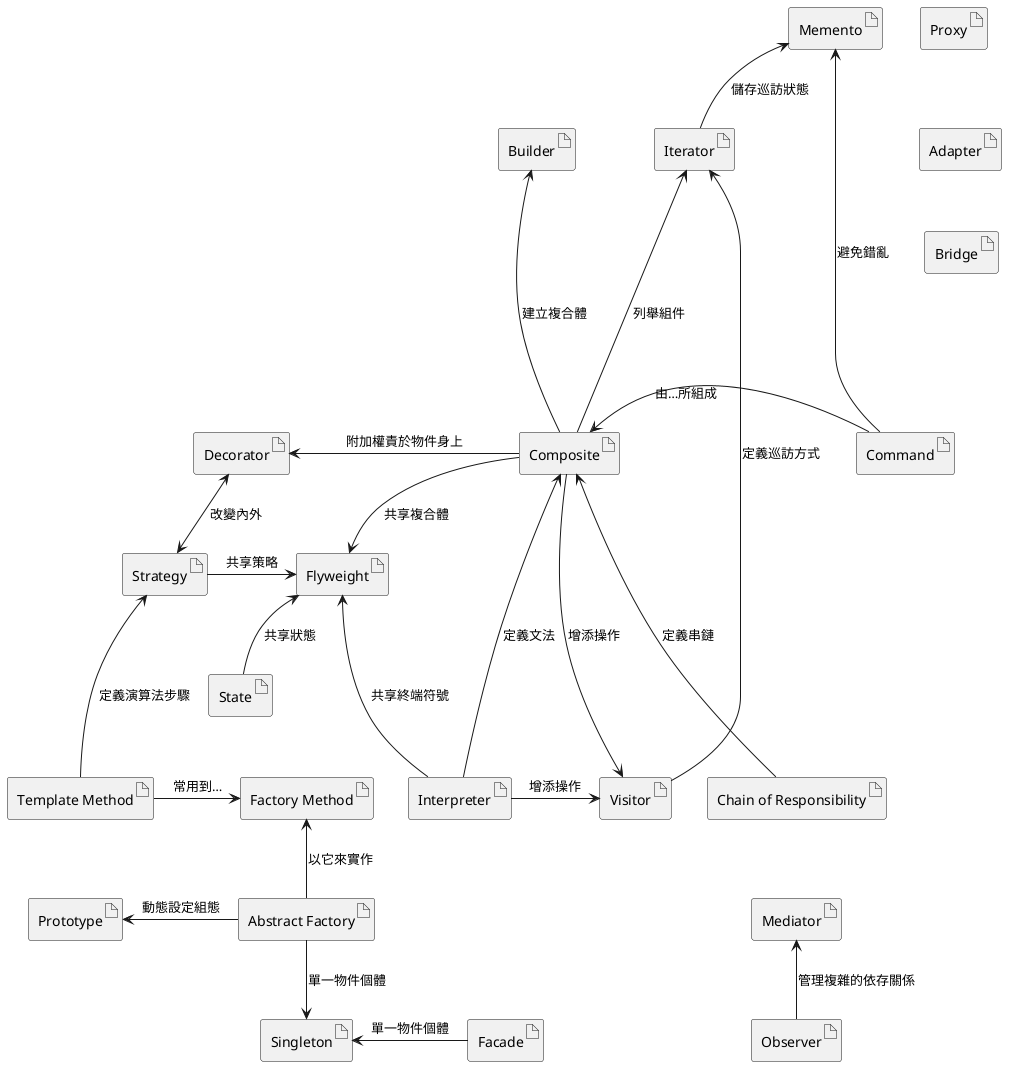 /'Design Pattern Relationships
https://blog.poychang.net/note-plantuml/
https://plantuml.com/zh/deployment-diagram
https://github.com/bryan1201/DesignPatterns/tree/master/DesignPattern

'/
@startuml Design Pattern Relationships
artifact Composite
artifact "Chain of Responsibility"
artifact Visitor
artifact Interpreter
artifact Flyweight
artifact Iterator
artifact Memento
artifact Command
artifact State
artifact Strategy
artifact Decorator
artifact Builder
artifact "Template Method"
artifact "Factory Method"
artifact "Abstract Factory"
artifact Prototype
artifact Singleton
artifact Facade
artifact Mediator
artifact Observer
artifact Proxy
artifact Bridge
artifact Adapter

Iterator -[hidden]left- Builder
[Chain of Responsibility] -up-> Composite:定義串鏈
Composite -up-> Builder:建立複合體
Composite -right-> Visitor:增添操作
Composite -left-> Decorator:附加權責於物件身上
Composite -down-> Flyweight:共享複合體
Composite ---up-> Iterator:列舉組件

Interpreter ---up-> Composite:定義文法
Interpreter ---left-> Flyweight:共享終端符號
Interpreter --right-> Visitor:增添操作
Visitor -up-> Iterator:定義巡訪方式
Visitor -[hidden]right- [Chain of Responsibility]
Iterator -up-> Memento:儲存巡訪狀態
Command -left-> Composite:由…所組成
Command -left->Memento:避免錯亂
State -up-> Flyweight:共享狀態
Strategy -right-> Flyweight:共享策略
Strategy <--left--> Decorator:改變內外

[Template Method] -[hidden]up- State
[Template Method] ---left-> Strategy:定義演算法步驟
[Template Method] -right-> [Factory Method]:常用到…
[Abstract Factory] -left-> Prototype:動態設定組態
[Abstract Factory] -up-> [Factory Method]:以它來實作
[Abstract Factory] -down-> Singleton:單一物件個體
Facade -left-> Singleton:單一物件個體
Observer -up-> Mediator:管理複雜的依存關係
[Chain of Responsibility] -[hidden]- Mediator

Adapter -[hidden]up- Proxy
Bridge -[hidden]up- Adapter
Memento -[hidden]right- Proxy
@enduml